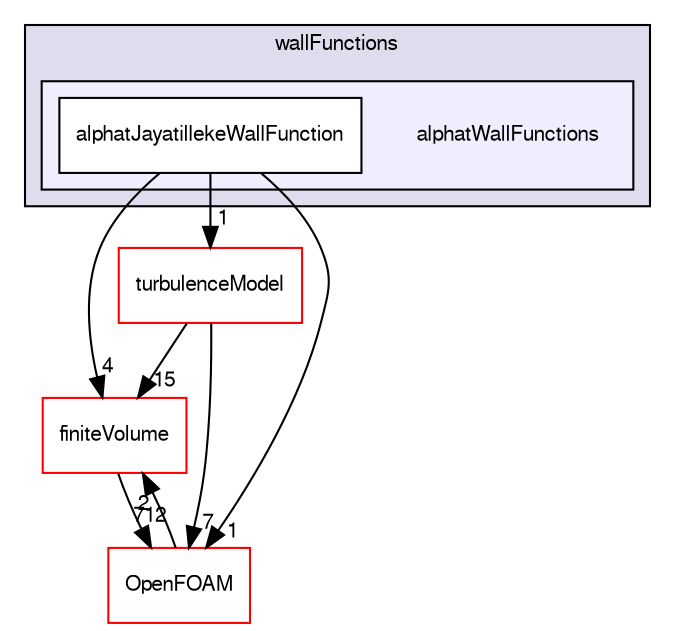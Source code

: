 digraph "src/turbulenceModels/incompressible/RAS/derivedFvPatchFields/wallFunctions/alphatWallFunctions" {
  bgcolor=transparent;
  compound=true
  node [ fontsize="10", fontname="FreeSans"];
  edge [ labelfontsize="10", labelfontname="FreeSans"];
  subgraph clusterdir_49f1fcefe208d58b7ef6a054148e7a1f {
    graph [ bgcolor="#ddddee", pencolor="black", label="wallFunctions" fontname="FreeSans", fontsize="10", URL="dir_49f1fcefe208d58b7ef6a054148e7a1f.html"]
  subgraph clusterdir_3a275f3c15a4752fcbf49ff03b63c7e8 {
    graph [ bgcolor="#eeeeff", pencolor="black", label="" URL="dir_3a275f3c15a4752fcbf49ff03b63c7e8.html"];
    dir_3a275f3c15a4752fcbf49ff03b63c7e8 [shape=plaintext label="alphatWallFunctions"];
    dir_55fb35f85140c1cb9d55a60fe5a28549 [shape=box label="alphatJayatillekeWallFunction" color="black" fillcolor="white" style="filled" URL="dir_55fb35f85140c1cb9d55a60fe5a28549.html"];
  }
  }
  dir_9bd15774b555cf7259a6fa18f99fe99b [shape=box label="finiteVolume" color="red" URL="dir_9bd15774b555cf7259a6fa18f99fe99b.html"];
  dir_e925f7b23c72cb9afcc935be7ce496fe [shape=box label="turbulenceModel" color="red" URL="dir_e925f7b23c72cb9afcc935be7ce496fe.html"];
  dir_c5473ff19b20e6ec4dfe5c310b3778a8 [shape=box label="OpenFOAM" color="red" URL="dir_c5473ff19b20e6ec4dfe5c310b3778a8.html"];
  dir_9bd15774b555cf7259a6fa18f99fe99b->dir_c5473ff19b20e6ec4dfe5c310b3778a8 [headlabel="712", labeldistance=1.5 headhref="dir_000749_001732.html"];
  dir_e925f7b23c72cb9afcc935be7ce496fe->dir_9bd15774b555cf7259a6fa18f99fe99b [headlabel="15", labeldistance=1.5 headhref="dir_000605_000749.html"];
  dir_e925f7b23c72cb9afcc935be7ce496fe->dir_c5473ff19b20e6ec4dfe5c310b3778a8 [headlabel="7", labeldistance=1.5 headhref="dir_000605_001732.html"];
  dir_c5473ff19b20e6ec4dfe5c310b3778a8->dir_9bd15774b555cf7259a6fa18f99fe99b [headlabel="2", labeldistance=1.5 headhref="dir_001732_000749.html"];
  dir_55fb35f85140c1cb9d55a60fe5a28549->dir_9bd15774b555cf7259a6fa18f99fe99b [headlabel="4", labeldistance=1.5 headhref="dir_002879_000749.html"];
  dir_55fb35f85140c1cb9d55a60fe5a28549->dir_e925f7b23c72cb9afcc935be7ce496fe [headlabel="1", labeldistance=1.5 headhref="dir_002879_000605.html"];
  dir_55fb35f85140c1cb9d55a60fe5a28549->dir_c5473ff19b20e6ec4dfe5c310b3778a8 [headlabel="1", labeldistance=1.5 headhref="dir_002879_001732.html"];
}
